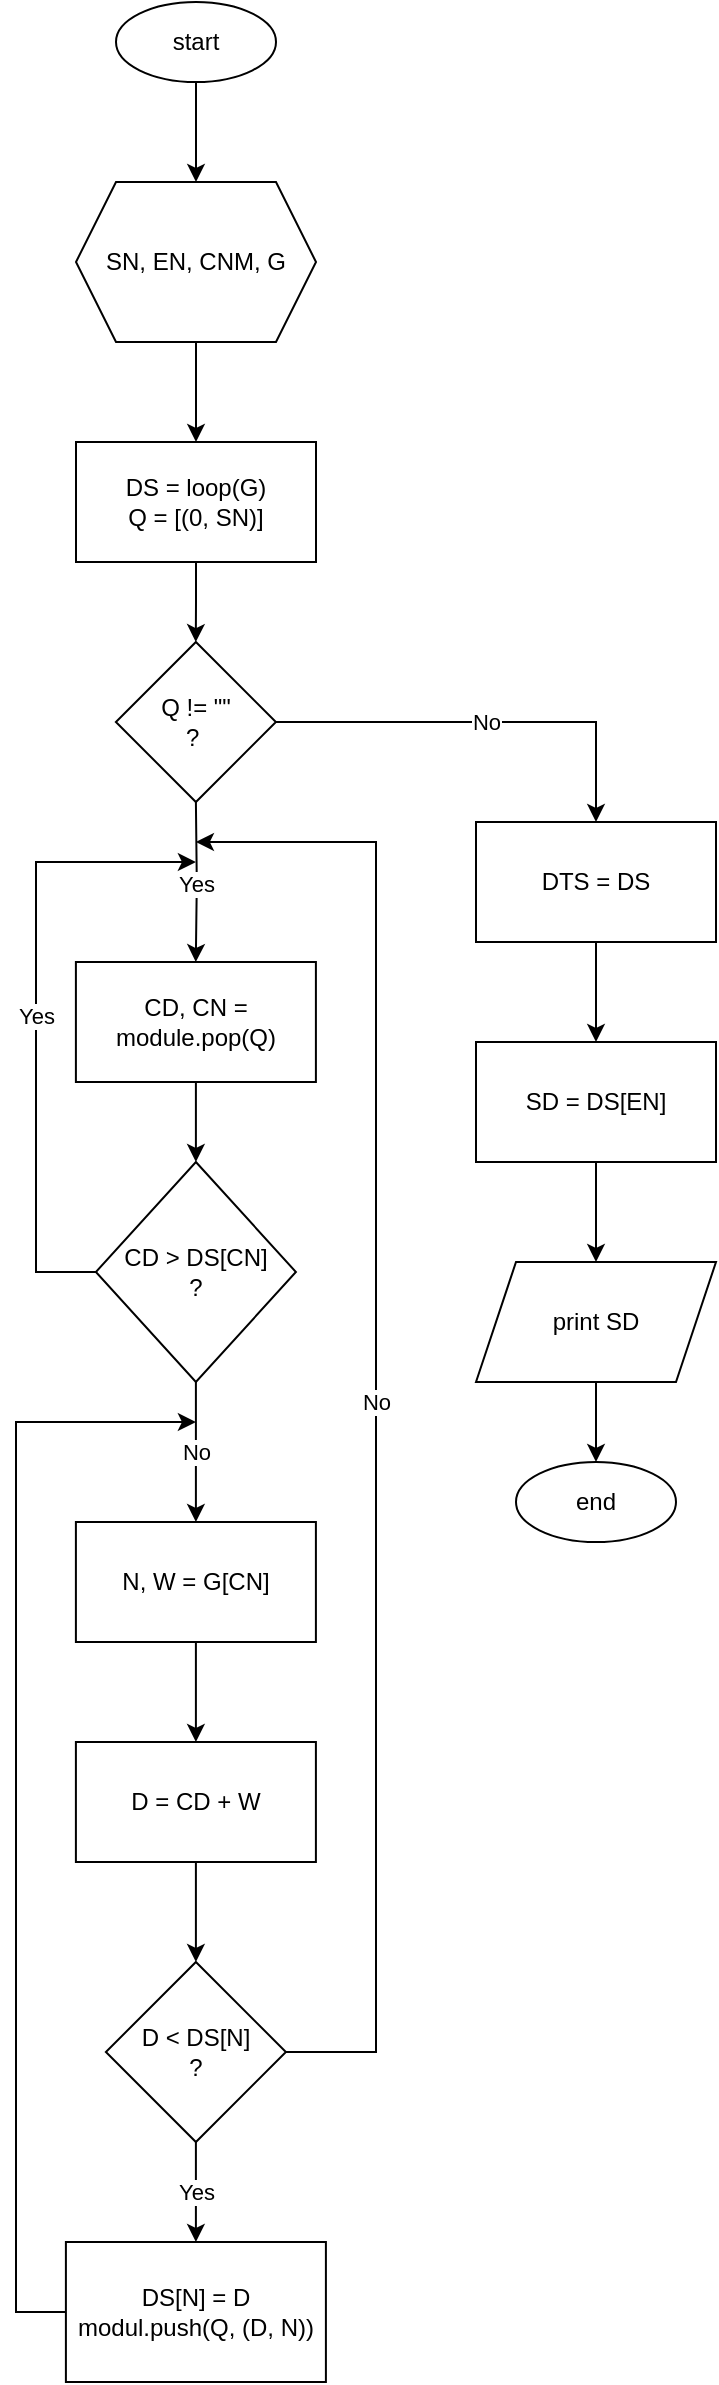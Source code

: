 <mxfile version="21.2.8" type="device">
  <diagram name="Page-1" id="Hp_pWswJq0eCR5rN4cRh">
    <mxGraphModel dx="2538" dy="1505" grid="1" gridSize="10" guides="1" tooltips="1" connect="1" arrows="1" fold="1" page="1" pageScale="1" pageWidth="850" pageHeight="1100" math="0" shadow="0">
      <root>
        <mxCell id="0" />
        <mxCell id="1" parent="0" />
        <mxCell id="4hOyrirLMmhxzDaL1fUE-2" style="edgeStyle=orthogonalEdgeStyle;rounded=0;orthogonalLoop=1;jettySize=auto;html=1;" edge="1" parent="1" source="4hOyrirLMmhxzDaL1fUE-1" target="4hOyrirLMmhxzDaL1fUE-3">
          <mxGeometry relative="1" as="geometry">
            <mxPoint x="270" y="110" as="targetPoint" />
          </mxGeometry>
        </mxCell>
        <mxCell id="4hOyrirLMmhxzDaL1fUE-1" value="start" style="ellipse;whiteSpace=wrap;html=1;" vertex="1" parent="1">
          <mxGeometry x="230" y="10" width="80" height="40" as="geometry" />
        </mxCell>
        <mxCell id="4hOyrirLMmhxzDaL1fUE-4" style="edgeStyle=orthogonalEdgeStyle;rounded=0;orthogonalLoop=1;jettySize=auto;html=1;" edge="1" parent="1" source="4hOyrirLMmhxzDaL1fUE-3" target="4hOyrirLMmhxzDaL1fUE-5">
          <mxGeometry relative="1" as="geometry">
            <mxPoint x="270" y="250" as="targetPoint" />
          </mxGeometry>
        </mxCell>
        <mxCell id="4hOyrirLMmhxzDaL1fUE-3" value="SN, EN, CNM, G" style="shape=hexagon;perimeter=hexagonPerimeter2;whiteSpace=wrap;html=1;fixedSize=1;" vertex="1" parent="1">
          <mxGeometry x="210" y="100" width="120" height="80" as="geometry" />
        </mxCell>
        <mxCell id="4hOyrirLMmhxzDaL1fUE-6" value="Yes" style="edgeStyle=orthogonalEdgeStyle;rounded=0;orthogonalLoop=1;jettySize=auto;html=1;" edge="1" parent="1" target="4hOyrirLMmhxzDaL1fUE-7">
          <mxGeometry relative="1" as="geometry">
            <mxPoint x="269.95" y="470" as="targetPoint" />
            <mxPoint x="269.95" y="410" as="sourcePoint" />
          </mxGeometry>
        </mxCell>
        <mxCell id="4hOyrirLMmhxzDaL1fUE-27" style="edgeStyle=orthogonalEdgeStyle;rounded=0;orthogonalLoop=1;jettySize=auto;html=1;" edge="1" parent="1" source="4hOyrirLMmhxzDaL1fUE-5" target="4hOyrirLMmhxzDaL1fUE-28">
          <mxGeometry relative="1" as="geometry">
            <mxPoint x="270" y="350" as="targetPoint" />
          </mxGeometry>
        </mxCell>
        <mxCell id="4hOyrirLMmhxzDaL1fUE-5" value="DS = loop(G)&lt;br&gt;Q = [(0, SN)]" style="rounded=0;whiteSpace=wrap;html=1;" vertex="1" parent="1">
          <mxGeometry x="210" y="230" width="120" height="60" as="geometry" />
        </mxCell>
        <mxCell id="4hOyrirLMmhxzDaL1fUE-8" style="edgeStyle=orthogonalEdgeStyle;rounded=0;orthogonalLoop=1;jettySize=auto;html=1;" edge="1" parent="1" source="4hOyrirLMmhxzDaL1fUE-7" target="4hOyrirLMmhxzDaL1fUE-9">
          <mxGeometry relative="1" as="geometry">
            <mxPoint x="269.95" y="590" as="targetPoint" />
          </mxGeometry>
        </mxCell>
        <mxCell id="4hOyrirLMmhxzDaL1fUE-7" value="CD, CN = module.pop(Q)" style="rounded=0;whiteSpace=wrap;html=1;" vertex="1" parent="1">
          <mxGeometry x="209.95" y="490" width="120" height="60" as="geometry" />
        </mxCell>
        <mxCell id="4hOyrirLMmhxzDaL1fUE-11" value="Yes" style="edgeStyle=orthogonalEdgeStyle;rounded=0;orthogonalLoop=1;jettySize=auto;html=1;exitX=0;exitY=0.5;exitDx=0;exitDy=0;" edge="1" parent="1" source="4hOyrirLMmhxzDaL1fUE-9">
          <mxGeometry relative="1" as="geometry">
            <mxPoint x="269.95" y="440" as="targetPoint" />
            <Array as="points">
              <mxPoint x="190" y="645" />
              <mxPoint x="190" y="440" />
            </Array>
          </mxGeometry>
        </mxCell>
        <mxCell id="4hOyrirLMmhxzDaL1fUE-12" value="No" style="edgeStyle=orthogonalEdgeStyle;rounded=0;orthogonalLoop=1;jettySize=auto;html=1;" edge="1" parent="1" source="4hOyrirLMmhxzDaL1fUE-9" target="4hOyrirLMmhxzDaL1fUE-13">
          <mxGeometry x="-0.006" relative="1" as="geometry">
            <mxPoint x="269.95" y="750" as="targetPoint" />
            <mxPoint as="offset" />
          </mxGeometry>
        </mxCell>
        <mxCell id="4hOyrirLMmhxzDaL1fUE-9" value="CD &amp;gt; DS[CN]&lt;br&gt;?" style="rhombus;whiteSpace=wrap;html=1;" vertex="1" parent="1">
          <mxGeometry x="219.95" y="590" width="100" height="110" as="geometry" />
        </mxCell>
        <mxCell id="4hOyrirLMmhxzDaL1fUE-17" style="edgeStyle=orthogonalEdgeStyle;rounded=0;orthogonalLoop=1;jettySize=auto;html=1;" edge="1" parent="1" source="4hOyrirLMmhxzDaL1fUE-13" target="4hOyrirLMmhxzDaL1fUE-18">
          <mxGeometry relative="1" as="geometry">
            <mxPoint x="269.95" y="840" as="targetPoint" />
          </mxGeometry>
        </mxCell>
        <mxCell id="4hOyrirLMmhxzDaL1fUE-13" value="N, W = G[CN]" style="rounded=0;whiteSpace=wrap;html=1;" vertex="1" parent="1">
          <mxGeometry x="209.95" y="770" width="120" height="60" as="geometry" />
        </mxCell>
        <mxCell id="4hOyrirLMmhxzDaL1fUE-20" style="edgeStyle=orthogonalEdgeStyle;rounded=0;orthogonalLoop=1;jettySize=auto;html=1;" edge="1" parent="1" source="4hOyrirLMmhxzDaL1fUE-18" target="4hOyrirLMmhxzDaL1fUE-21">
          <mxGeometry relative="1" as="geometry">
            <mxPoint x="269.95" y="950" as="targetPoint" />
          </mxGeometry>
        </mxCell>
        <mxCell id="4hOyrirLMmhxzDaL1fUE-18" value="D = CD + W" style="rounded=0;whiteSpace=wrap;html=1;" vertex="1" parent="1">
          <mxGeometry x="209.95" y="880" width="120" height="60" as="geometry" />
        </mxCell>
        <mxCell id="4hOyrirLMmhxzDaL1fUE-22" value="Yes" style="edgeStyle=orthogonalEdgeStyle;rounded=0;orthogonalLoop=1;jettySize=auto;html=1;" edge="1" parent="1" source="4hOyrirLMmhxzDaL1fUE-21" target="4hOyrirLMmhxzDaL1fUE-23">
          <mxGeometry relative="1" as="geometry">
            <mxPoint x="269.95" y="1100" as="targetPoint" />
          </mxGeometry>
        </mxCell>
        <mxCell id="4hOyrirLMmhxzDaL1fUE-26" value="No" style="edgeStyle=orthogonalEdgeStyle;rounded=0;orthogonalLoop=1;jettySize=auto;html=1;exitX=1;exitY=0.5;exitDx=0;exitDy=0;" edge="1" parent="1" source="4hOyrirLMmhxzDaL1fUE-21">
          <mxGeometry relative="1" as="geometry">
            <mxPoint x="269.95" y="430.0" as="targetPoint" />
            <Array as="points">
              <mxPoint x="360" y="1035" />
              <mxPoint x="360" y="430" />
            </Array>
          </mxGeometry>
        </mxCell>
        <mxCell id="4hOyrirLMmhxzDaL1fUE-21" value="D &amp;lt; DS[N]&lt;br&gt;?" style="rhombus;whiteSpace=wrap;html=1;" vertex="1" parent="1">
          <mxGeometry x="224.95" y="990" width="90" height="90" as="geometry" />
        </mxCell>
        <mxCell id="4hOyrirLMmhxzDaL1fUE-25" style="edgeStyle=orthogonalEdgeStyle;rounded=0;orthogonalLoop=1;jettySize=auto;html=1;exitX=0;exitY=0.5;exitDx=0;exitDy=0;" edge="1" parent="1" source="4hOyrirLMmhxzDaL1fUE-23">
          <mxGeometry relative="1" as="geometry">
            <mxPoint x="269.95" y="720" as="targetPoint" />
            <Array as="points">
              <mxPoint x="180" y="1165" />
              <mxPoint x="180" y="720" />
            </Array>
          </mxGeometry>
        </mxCell>
        <mxCell id="4hOyrirLMmhxzDaL1fUE-23" value="DS[N] = D&lt;br&gt;modul.push(Q, (D, N))" style="rounded=0;whiteSpace=wrap;html=1;" vertex="1" parent="1">
          <mxGeometry x="204.95" y="1130" width="130" height="70" as="geometry" />
        </mxCell>
        <mxCell id="4hOyrirLMmhxzDaL1fUE-29" value="No" style="edgeStyle=orthogonalEdgeStyle;rounded=0;orthogonalLoop=1;jettySize=auto;html=1;" edge="1" parent="1" source="4hOyrirLMmhxzDaL1fUE-28" target="4hOyrirLMmhxzDaL1fUE-30">
          <mxGeometry relative="1" as="geometry">
            <mxPoint x="500" y="440.0" as="targetPoint" />
          </mxGeometry>
        </mxCell>
        <mxCell id="4hOyrirLMmhxzDaL1fUE-28" value="Q != &quot;&quot;&lt;br&gt;?&amp;nbsp;" style="rhombus;whiteSpace=wrap;html=1;" vertex="1" parent="1">
          <mxGeometry x="229.95" y="330" width="80" height="80" as="geometry" />
        </mxCell>
        <mxCell id="4hOyrirLMmhxzDaL1fUE-31" style="edgeStyle=orthogonalEdgeStyle;rounded=0;orthogonalLoop=1;jettySize=auto;html=1;" edge="1" parent="1" source="4hOyrirLMmhxzDaL1fUE-30" target="4hOyrirLMmhxzDaL1fUE-32">
          <mxGeometry relative="1" as="geometry">
            <mxPoint x="470" y="540" as="targetPoint" />
          </mxGeometry>
        </mxCell>
        <mxCell id="4hOyrirLMmhxzDaL1fUE-30" value="DTS = DS" style="rounded=0;whiteSpace=wrap;html=1;" vertex="1" parent="1">
          <mxGeometry x="410" y="420.0" width="120" height="60" as="geometry" />
        </mxCell>
        <mxCell id="4hOyrirLMmhxzDaL1fUE-36" style="edgeStyle=orthogonalEdgeStyle;rounded=0;orthogonalLoop=1;jettySize=auto;html=1;" edge="1" parent="1" source="4hOyrirLMmhxzDaL1fUE-32" target="4hOyrirLMmhxzDaL1fUE-37">
          <mxGeometry relative="1" as="geometry">
            <mxPoint x="470" y="640" as="targetPoint" />
          </mxGeometry>
        </mxCell>
        <mxCell id="4hOyrirLMmhxzDaL1fUE-32" value="SD = DS[EN]" style="rounded=0;whiteSpace=wrap;html=1;" vertex="1" parent="1">
          <mxGeometry x="410" y="530" width="120" height="60" as="geometry" />
        </mxCell>
        <mxCell id="4hOyrirLMmhxzDaL1fUE-38" style="edgeStyle=orthogonalEdgeStyle;rounded=0;orthogonalLoop=1;jettySize=auto;html=1;" edge="1" parent="1" source="4hOyrirLMmhxzDaL1fUE-37" target="4hOyrirLMmhxzDaL1fUE-39">
          <mxGeometry relative="1" as="geometry">
            <mxPoint x="470" y="750" as="targetPoint" />
          </mxGeometry>
        </mxCell>
        <mxCell id="4hOyrirLMmhxzDaL1fUE-37" value="print SD" style="shape=parallelogram;perimeter=parallelogramPerimeter;whiteSpace=wrap;html=1;fixedSize=1;" vertex="1" parent="1">
          <mxGeometry x="410" y="640" width="120" height="60" as="geometry" />
        </mxCell>
        <mxCell id="4hOyrirLMmhxzDaL1fUE-39" value="end" style="ellipse;whiteSpace=wrap;html=1;" vertex="1" parent="1">
          <mxGeometry x="430" y="740" width="80" height="40" as="geometry" />
        </mxCell>
      </root>
    </mxGraphModel>
  </diagram>
</mxfile>
